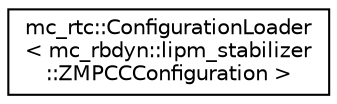 digraph "Graphical Class Hierarchy"
{
 // INTERACTIVE_SVG=YES
  edge [fontname="Helvetica",fontsize="10",labelfontname="Helvetica",labelfontsize="10"];
  node [fontname="Helvetica",fontsize="10",shape=record];
  rankdir="LR";
  Node0 [label="mc_rtc::ConfigurationLoader\l\< mc_rbdyn::lipm_stabilizer\l::ZMPCCConfiguration \>",height=0.2,width=0.4,color="black", fillcolor="white", style="filled",URL="$structmc__rtc_1_1ConfigurationLoader_3_01mc__rbdyn_1_1lipm__stabilizer_1_1ZMPCCConfiguration_01_4.html",tooltip="Read force distribution QP weights from configuration. "];
}
